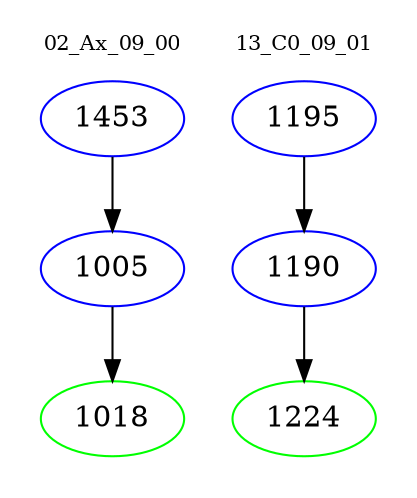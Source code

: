 digraph{
subgraph cluster_0 {
color = white
label = "02_Ax_09_00";
fontsize=10;
T0_1453 [label="1453", color="blue"]
T0_1453 -> T0_1005 [color="black"]
T0_1005 [label="1005", color="blue"]
T0_1005 -> T0_1018 [color="black"]
T0_1018 [label="1018", color="green"]
}
subgraph cluster_1 {
color = white
label = "13_C0_09_01";
fontsize=10;
T1_1195 [label="1195", color="blue"]
T1_1195 -> T1_1190 [color="black"]
T1_1190 [label="1190", color="blue"]
T1_1190 -> T1_1224 [color="black"]
T1_1224 [label="1224", color="green"]
}
}
